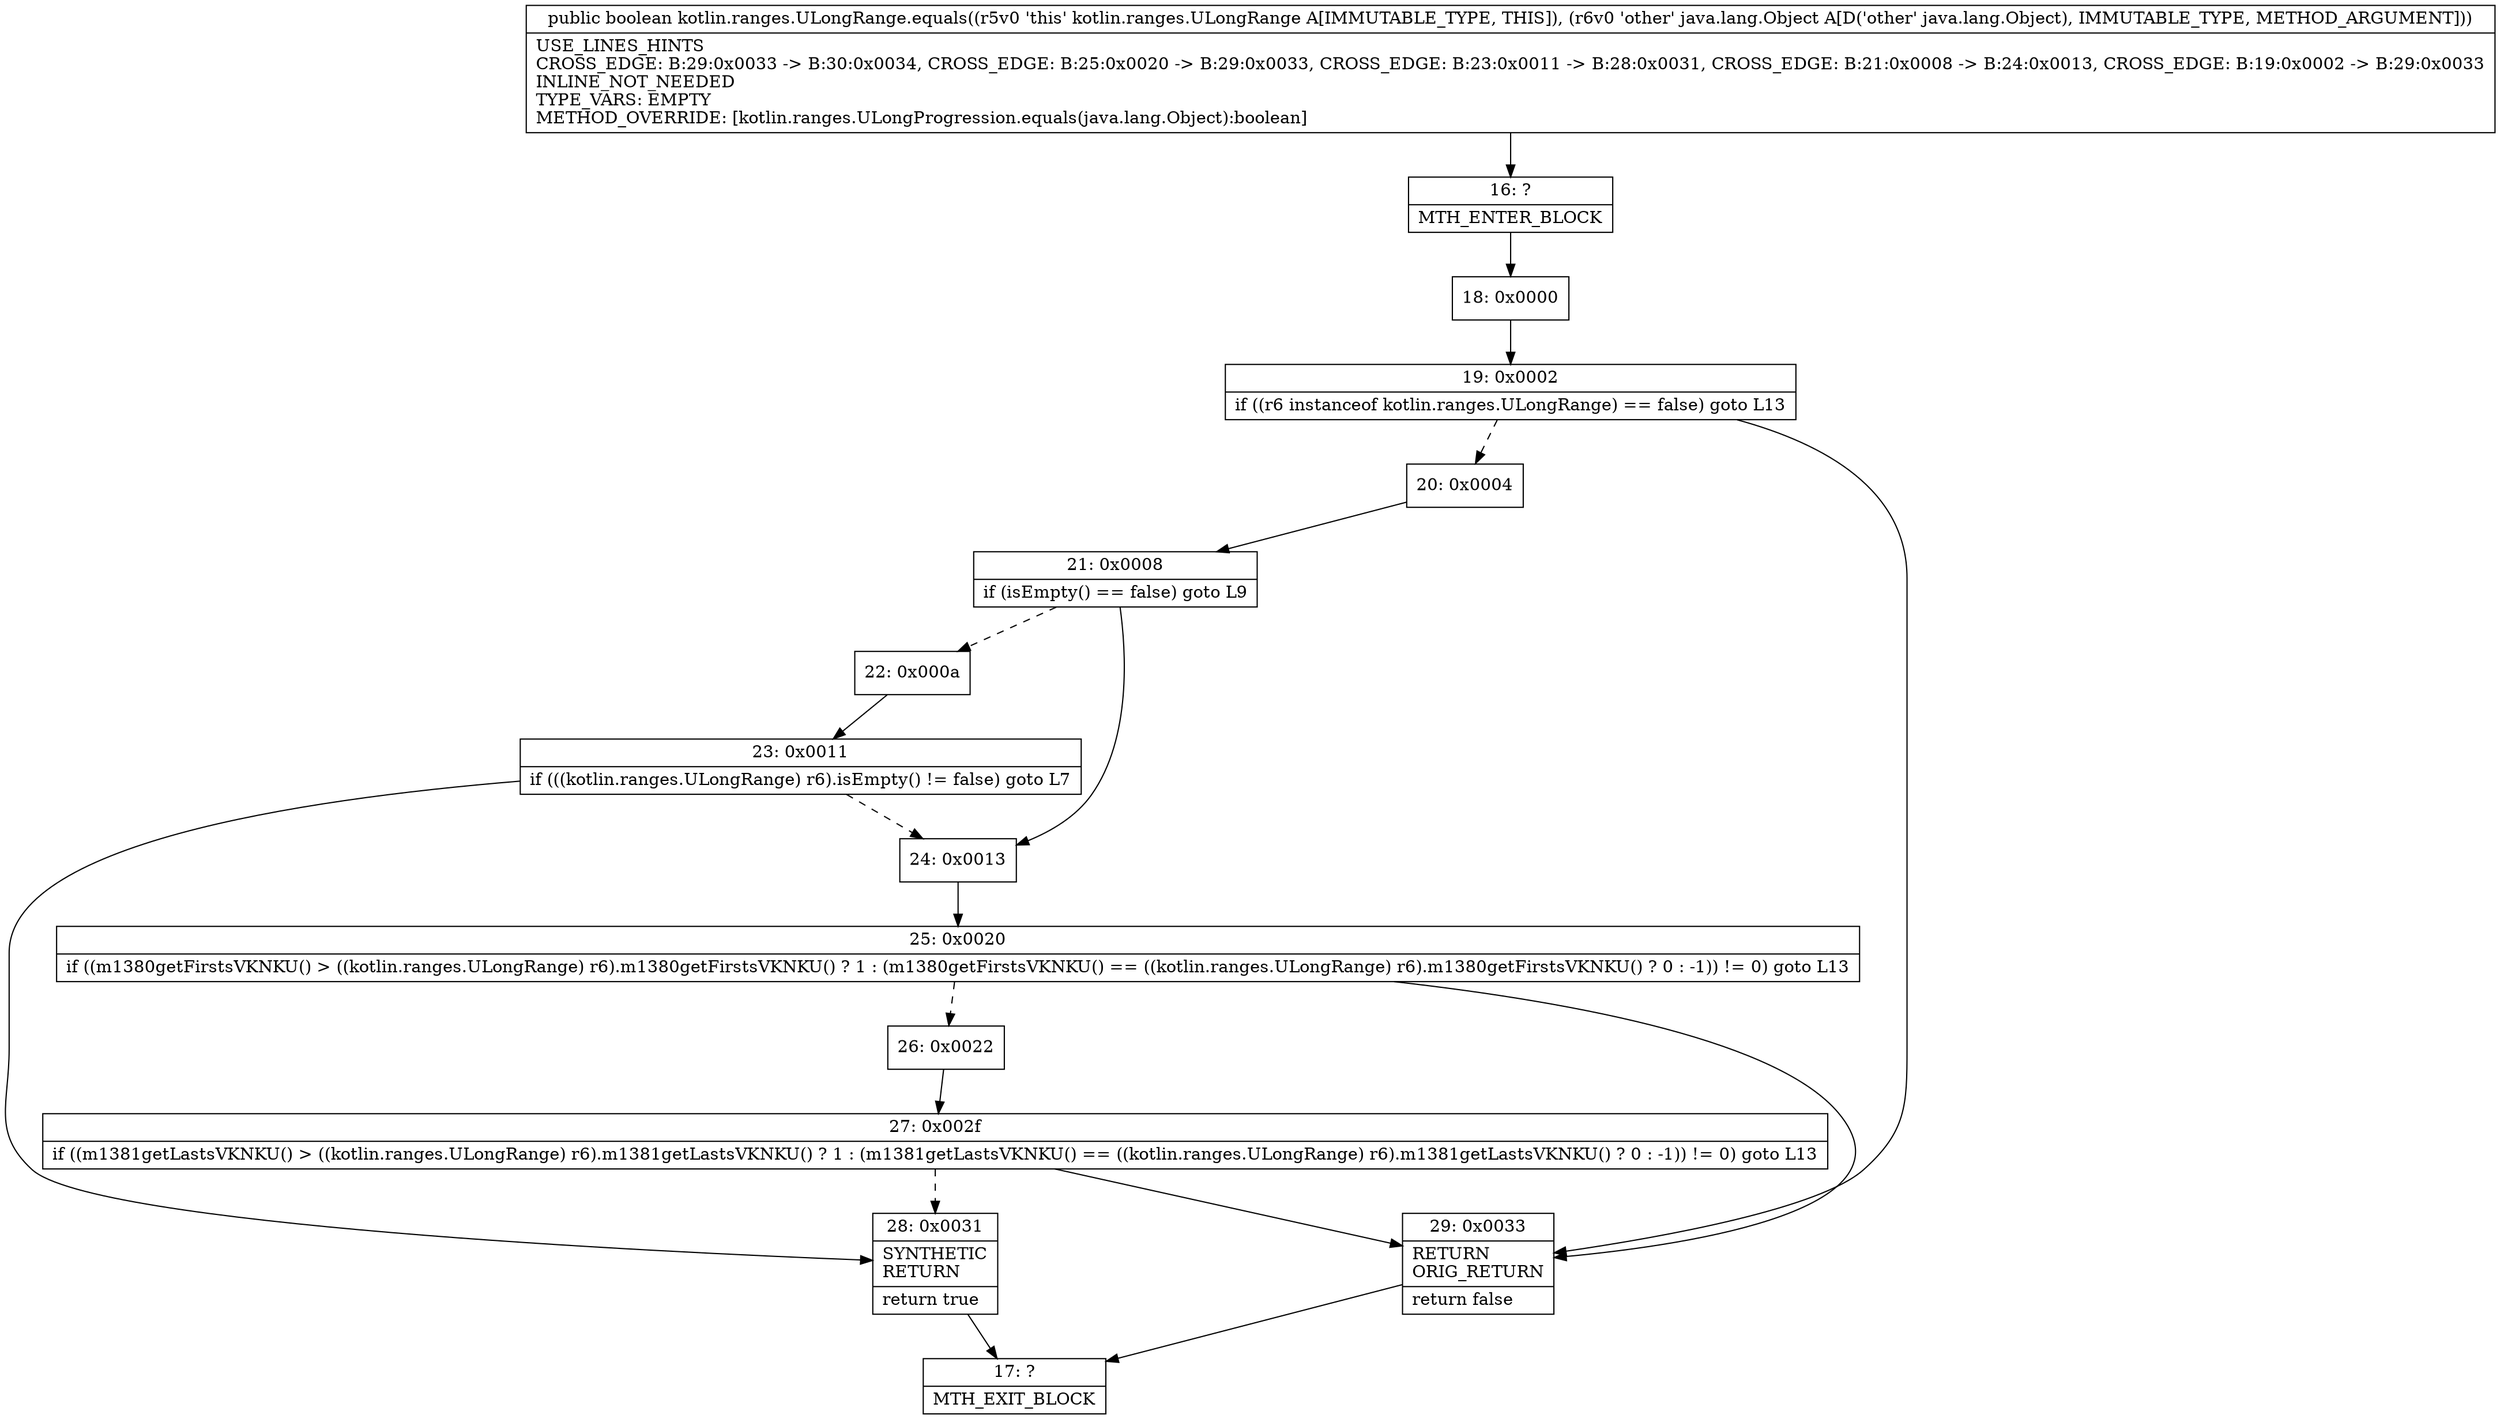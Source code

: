 digraph "CFG forkotlin.ranges.ULongRange.equals(Ljava\/lang\/Object;)Z" {
Node_16 [shape=record,label="{16\:\ ?|MTH_ENTER_BLOCK\l}"];
Node_18 [shape=record,label="{18\:\ 0x0000}"];
Node_19 [shape=record,label="{19\:\ 0x0002|if ((r6 instanceof kotlin.ranges.ULongRange) == false) goto L13\l}"];
Node_20 [shape=record,label="{20\:\ 0x0004}"];
Node_21 [shape=record,label="{21\:\ 0x0008|if (isEmpty() == false) goto L9\l}"];
Node_22 [shape=record,label="{22\:\ 0x000a}"];
Node_23 [shape=record,label="{23\:\ 0x0011|if (((kotlin.ranges.ULongRange) r6).isEmpty() != false) goto L7\l}"];
Node_28 [shape=record,label="{28\:\ 0x0031|SYNTHETIC\lRETURN\l|return true\l}"];
Node_17 [shape=record,label="{17\:\ ?|MTH_EXIT_BLOCK\l}"];
Node_24 [shape=record,label="{24\:\ 0x0013}"];
Node_25 [shape=record,label="{25\:\ 0x0020|if ((m1380getFirstsVKNKU() \> ((kotlin.ranges.ULongRange) r6).m1380getFirstsVKNKU() ? 1 : (m1380getFirstsVKNKU() == ((kotlin.ranges.ULongRange) r6).m1380getFirstsVKNKU() ? 0 : \-1)) != 0) goto L13\l}"];
Node_26 [shape=record,label="{26\:\ 0x0022}"];
Node_27 [shape=record,label="{27\:\ 0x002f|if ((m1381getLastsVKNKU() \> ((kotlin.ranges.ULongRange) r6).m1381getLastsVKNKU() ? 1 : (m1381getLastsVKNKU() == ((kotlin.ranges.ULongRange) r6).m1381getLastsVKNKU() ? 0 : \-1)) != 0) goto L13\l}"];
Node_29 [shape=record,label="{29\:\ 0x0033|RETURN\lORIG_RETURN\l|return false\l}"];
MethodNode[shape=record,label="{public boolean kotlin.ranges.ULongRange.equals((r5v0 'this' kotlin.ranges.ULongRange A[IMMUTABLE_TYPE, THIS]), (r6v0 'other' java.lang.Object A[D('other' java.lang.Object), IMMUTABLE_TYPE, METHOD_ARGUMENT]))  | USE_LINES_HINTS\lCROSS_EDGE: B:29:0x0033 \-\> B:30:0x0034, CROSS_EDGE: B:25:0x0020 \-\> B:29:0x0033, CROSS_EDGE: B:23:0x0011 \-\> B:28:0x0031, CROSS_EDGE: B:21:0x0008 \-\> B:24:0x0013, CROSS_EDGE: B:19:0x0002 \-\> B:29:0x0033\lINLINE_NOT_NEEDED\lTYPE_VARS: EMPTY\lMETHOD_OVERRIDE: [kotlin.ranges.ULongProgression.equals(java.lang.Object):boolean]\l}"];
MethodNode -> Node_16;Node_16 -> Node_18;
Node_18 -> Node_19;
Node_19 -> Node_20[style=dashed];
Node_19 -> Node_29;
Node_20 -> Node_21;
Node_21 -> Node_22[style=dashed];
Node_21 -> Node_24;
Node_22 -> Node_23;
Node_23 -> Node_24[style=dashed];
Node_23 -> Node_28;
Node_28 -> Node_17;
Node_24 -> Node_25;
Node_25 -> Node_26[style=dashed];
Node_25 -> Node_29;
Node_26 -> Node_27;
Node_27 -> Node_28[style=dashed];
Node_27 -> Node_29;
Node_29 -> Node_17;
}

